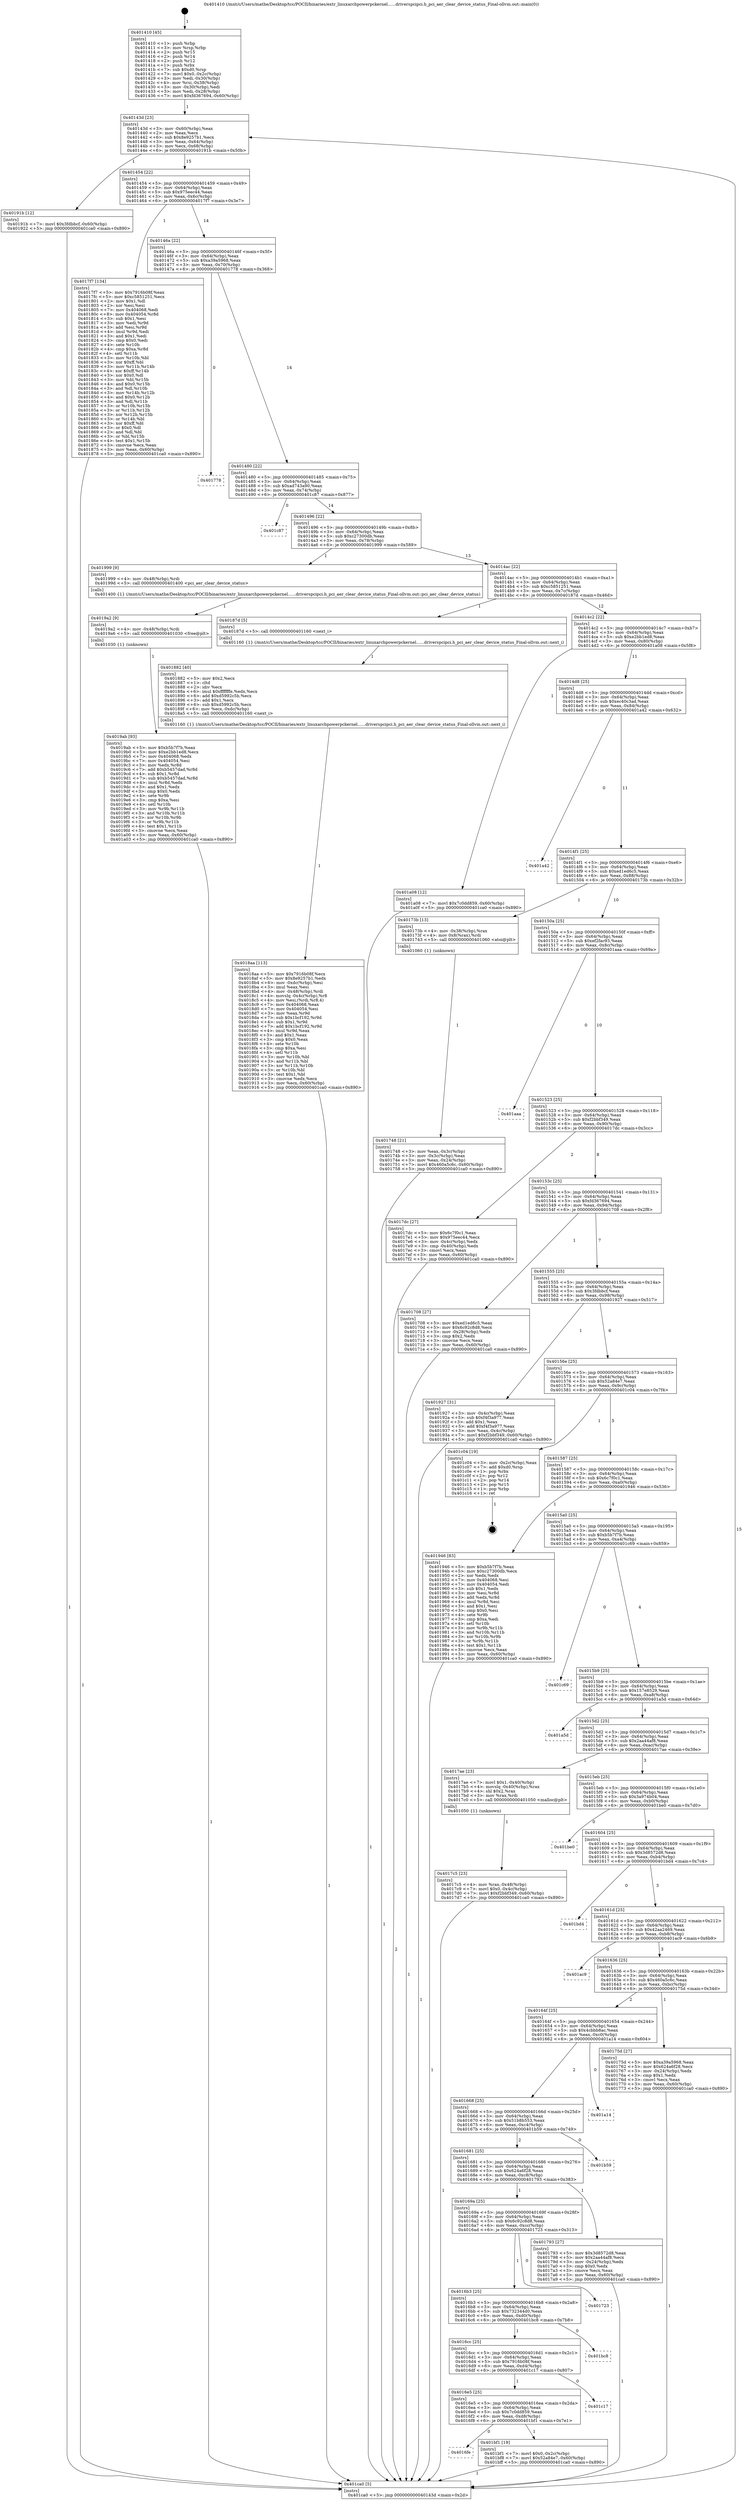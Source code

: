 digraph "0x401410" {
  label = "0x401410 (/mnt/c/Users/mathe/Desktop/tcc/POCII/binaries/extr_linuxarchpowerpckernel......driverspcipci.h_pci_aer_clear_device_status_Final-ollvm.out::main(0))"
  labelloc = "t"
  node[shape=record]

  Entry [label="",width=0.3,height=0.3,shape=circle,fillcolor=black,style=filled]
  "0x40143d" [label="{
     0x40143d [23]\l
     | [instrs]\l
     &nbsp;&nbsp;0x40143d \<+3\>: mov -0x60(%rbp),%eax\l
     &nbsp;&nbsp;0x401440 \<+2\>: mov %eax,%ecx\l
     &nbsp;&nbsp;0x401442 \<+6\>: sub $0x8e9257b1,%ecx\l
     &nbsp;&nbsp;0x401448 \<+3\>: mov %eax,-0x64(%rbp)\l
     &nbsp;&nbsp;0x40144b \<+3\>: mov %ecx,-0x68(%rbp)\l
     &nbsp;&nbsp;0x40144e \<+6\>: je 000000000040191b \<main+0x50b\>\l
  }"]
  "0x40191b" [label="{
     0x40191b [12]\l
     | [instrs]\l
     &nbsp;&nbsp;0x40191b \<+7\>: movl $0x3fdbbcf,-0x60(%rbp)\l
     &nbsp;&nbsp;0x401922 \<+5\>: jmp 0000000000401ca0 \<main+0x890\>\l
  }"]
  "0x401454" [label="{
     0x401454 [22]\l
     | [instrs]\l
     &nbsp;&nbsp;0x401454 \<+5\>: jmp 0000000000401459 \<main+0x49\>\l
     &nbsp;&nbsp;0x401459 \<+3\>: mov -0x64(%rbp),%eax\l
     &nbsp;&nbsp;0x40145c \<+5\>: sub $0x975eec44,%eax\l
     &nbsp;&nbsp;0x401461 \<+3\>: mov %eax,-0x6c(%rbp)\l
     &nbsp;&nbsp;0x401464 \<+6\>: je 00000000004017f7 \<main+0x3e7\>\l
  }"]
  Exit [label="",width=0.3,height=0.3,shape=circle,fillcolor=black,style=filled,peripheries=2]
  "0x4017f7" [label="{
     0x4017f7 [134]\l
     | [instrs]\l
     &nbsp;&nbsp;0x4017f7 \<+5\>: mov $0x7916b08f,%eax\l
     &nbsp;&nbsp;0x4017fc \<+5\>: mov $0xc5851251,%ecx\l
     &nbsp;&nbsp;0x401801 \<+2\>: mov $0x1,%dl\l
     &nbsp;&nbsp;0x401803 \<+2\>: xor %esi,%esi\l
     &nbsp;&nbsp;0x401805 \<+7\>: mov 0x404068,%edi\l
     &nbsp;&nbsp;0x40180c \<+8\>: mov 0x404054,%r8d\l
     &nbsp;&nbsp;0x401814 \<+3\>: sub $0x1,%esi\l
     &nbsp;&nbsp;0x401817 \<+3\>: mov %edi,%r9d\l
     &nbsp;&nbsp;0x40181a \<+3\>: add %esi,%r9d\l
     &nbsp;&nbsp;0x40181d \<+4\>: imul %r9d,%edi\l
     &nbsp;&nbsp;0x401821 \<+3\>: and $0x1,%edi\l
     &nbsp;&nbsp;0x401824 \<+3\>: cmp $0x0,%edi\l
     &nbsp;&nbsp;0x401827 \<+4\>: sete %r10b\l
     &nbsp;&nbsp;0x40182b \<+4\>: cmp $0xa,%r8d\l
     &nbsp;&nbsp;0x40182f \<+4\>: setl %r11b\l
     &nbsp;&nbsp;0x401833 \<+3\>: mov %r10b,%bl\l
     &nbsp;&nbsp;0x401836 \<+3\>: xor $0xff,%bl\l
     &nbsp;&nbsp;0x401839 \<+3\>: mov %r11b,%r14b\l
     &nbsp;&nbsp;0x40183c \<+4\>: xor $0xff,%r14b\l
     &nbsp;&nbsp;0x401840 \<+3\>: xor $0x0,%dl\l
     &nbsp;&nbsp;0x401843 \<+3\>: mov %bl,%r15b\l
     &nbsp;&nbsp;0x401846 \<+4\>: and $0x0,%r15b\l
     &nbsp;&nbsp;0x40184a \<+3\>: and %dl,%r10b\l
     &nbsp;&nbsp;0x40184d \<+3\>: mov %r14b,%r12b\l
     &nbsp;&nbsp;0x401850 \<+4\>: and $0x0,%r12b\l
     &nbsp;&nbsp;0x401854 \<+3\>: and %dl,%r11b\l
     &nbsp;&nbsp;0x401857 \<+3\>: or %r10b,%r15b\l
     &nbsp;&nbsp;0x40185a \<+3\>: or %r11b,%r12b\l
     &nbsp;&nbsp;0x40185d \<+3\>: xor %r12b,%r15b\l
     &nbsp;&nbsp;0x401860 \<+3\>: or %r14b,%bl\l
     &nbsp;&nbsp;0x401863 \<+3\>: xor $0xff,%bl\l
     &nbsp;&nbsp;0x401866 \<+3\>: or $0x0,%dl\l
     &nbsp;&nbsp;0x401869 \<+2\>: and %dl,%bl\l
     &nbsp;&nbsp;0x40186b \<+3\>: or %bl,%r15b\l
     &nbsp;&nbsp;0x40186e \<+4\>: test $0x1,%r15b\l
     &nbsp;&nbsp;0x401872 \<+3\>: cmovne %ecx,%eax\l
     &nbsp;&nbsp;0x401875 \<+3\>: mov %eax,-0x60(%rbp)\l
     &nbsp;&nbsp;0x401878 \<+5\>: jmp 0000000000401ca0 \<main+0x890\>\l
  }"]
  "0x40146a" [label="{
     0x40146a [22]\l
     | [instrs]\l
     &nbsp;&nbsp;0x40146a \<+5\>: jmp 000000000040146f \<main+0x5f\>\l
     &nbsp;&nbsp;0x40146f \<+3\>: mov -0x64(%rbp),%eax\l
     &nbsp;&nbsp;0x401472 \<+5\>: sub $0xa39a5968,%eax\l
     &nbsp;&nbsp;0x401477 \<+3\>: mov %eax,-0x70(%rbp)\l
     &nbsp;&nbsp;0x40147a \<+6\>: je 0000000000401778 \<main+0x368\>\l
  }"]
  "0x4016fe" [label="{
     0x4016fe\l
  }", style=dashed]
  "0x401778" [label="{
     0x401778\l
  }", style=dashed]
  "0x401480" [label="{
     0x401480 [22]\l
     | [instrs]\l
     &nbsp;&nbsp;0x401480 \<+5\>: jmp 0000000000401485 \<main+0x75\>\l
     &nbsp;&nbsp;0x401485 \<+3\>: mov -0x64(%rbp),%eax\l
     &nbsp;&nbsp;0x401488 \<+5\>: sub $0xad743a90,%eax\l
     &nbsp;&nbsp;0x40148d \<+3\>: mov %eax,-0x74(%rbp)\l
     &nbsp;&nbsp;0x401490 \<+6\>: je 0000000000401c87 \<main+0x877\>\l
  }"]
  "0x401bf1" [label="{
     0x401bf1 [19]\l
     | [instrs]\l
     &nbsp;&nbsp;0x401bf1 \<+7\>: movl $0x0,-0x2c(%rbp)\l
     &nbsp;&nbsp;0x401bf8 \<+7\>: movl $0x52a84e7,-0x60(%rbp)\l
     &nbsp;&nbsp;0x401bff \<+5\>: jmp 0000000000401ca0 \<main+0x890\>\l
  }"]
  "0x401c87" [label="{
     0x401c87\l
  }", style=dashed]
  "0x401496" [label="{
     0x401496 [22]\l
     | [instrs]\l
     &nbsp;&nbsp;0x401496 \<+5\>: jmp 000000000040149b \<main+0x8b\>\l
     &nbsp;&nbsp;0x40149b \<+3\>: mov -0x64(%rbp),%eax\l
     &nbsp;&nbsp;0x40149e \<+5\>: sub $0xc27300db,%eax\l
     &nbsp;&nbsp;0x4014a3 \<+3\>: mov %eax,-0x78(%rbp)\l
     &nbsp;&nbsp;0x4014a6 \<+6\>: je 0000000000401999 \<main+0x589\>\l
  }"]
  "0x4016e5" [label="{
     0x4016e5 [25]\l
     | [instrs]\l
     &nbsp;&nbsp;0x4016e5 \<+5\>: jmp 00000000004016ea \<main+0x2da\>\l
     &nbsp;&nbsp;0x4016ea \<+3\>: mov -0x64(%rbp),%eax\l
     &nbsp;&nbsp;0x4016ed \<+5\>: sub $0x7c0dd859,%eax\l
     &nbsp;&nbsp;0x4016f2 \<+6\>: mov %eax,-0xd8(%rbp)\l
     &nbsp;&nbsp;0x4016f8 \<+6\>: je 0000000000401bf1 \<main+0x7e1\>\l
  }"]
  "0x401999" [label="{
     0x401999 [9]\l
     | [instrs]\l
     &nbsp;&nbsp;0x401999 \<+4\>: mov -0x48(%rbp),%rdi\l
     &nbsp;&nbsp;0x40199d \<+5\>: call 0000000000401400 \<pci_aer_clear_device_status\>\l
     | [calls]\l
     &nbsp;&nbsp;0x401400 \{1\} (/mnt/c/Users/mathe/Desktop/tcc/POCII/binaries/extr_linuxarchpowerpckernel......driverspcipci.h_pci_aer_clear_device_status_Final-ollvm.out::pci_aer_clear_device_status)\l
  }"]
  "0x4014ac" [label="{
     0x4014ac [22]\l
     | [instrs]\l
     &nbsp;&nbsp;0x4014ac \<+5\>: jmp 00000000004014b1 \<main+0xa1\>\l
     &nbsp;&nbsp;0x4014b1 \<+3\>: mov -0x64(%rbp),%eax\l
     &nbsp;&nbsp;0x4014b4 \<+5\>: sub $0xc5851251,%eax\l
     &nbsp;&nbsp;0x4014b9 \<+3\>: mov %eax,-0x7c(%rbp)\l
     &nbsp;&nbsp;0x4014bc \<+6\>: je 000000000040187d \<main+0x46d\>\l
  }"]
  "0x401c17" [label="{
     0x401c17\l
  }", style=dashed]
  "0x40187d" [label="{
     0x40187d [5]\l
     | [instrs]\l
     &nbsp;&nbsp;0x40187d \<+5\>: call 0000000000401160 \<next_i\>\l
     | [calls]\l
     &nbsp;&nbsp;0x401160 \{1\} (/mnt/c/Users/mathe/Desktop/tcc/POCII/binaries/extr_linuxarchpowerpckernel......driverspcipci.h_pci_aer_clear_device_status_Final-ollvm.out::next_i)\l
  }"]
  "0x4014c2" [label="{
     0x4014c2 [22]\l
     | [instrs]\l
     &nbsp;&nbsp;0x4014c2 \<+5\>: jmp 00000000004014c7 \<main+0xb7\>\l
     &nbsp;&nbsp;0x4014c7 \<+3\>: mov -0x64(%rbp),%eax\l
     &nbsp;&nbsp;0x4014ca \<+5\>: sub $0xe2bb1ed8,%eax\l
     &nbsp;&nbsp;0x4014cf \<+3\>: mov %eax,-0x80(%rbp)\l
     &nbsp;&nbsp;0x4014d2 \<+6\>: je 0000000000401a08 \<main+0x5f8\>\l
  }"]
  "0x4016cc" [label="{
     0x4016cc [25]\l
     | [instrs]\l
     &nbsp;&nbsp;0x4016cc \<+5\>: jmp 00000000004016d1 \<main+0x2c1\>\l
     &nbsp;&nbsp;0x4016d1 \<+3\>: mov -0x64(%rbp),%eax\l
     &nbsp;&nbsp;0x4016d4 \<+5\>: sub $0x7916b08f,%eax\l
     &nbsp;&nbsp;0x4016d9 \<+6\>: mov %eax,-0xd4(%rbp)\l
     &nbsp;&nbsp;0x4016df \<+6\>: je 0000000000401c17 \<main+0x807\>\l
  }"]
  "0x401a08" [label="{
     0x401a08 [12]\l
     | [instrs]\l
     &nbsp;&nbsp;0x401a08 \<+7\>: movl $0x7c0dd859,-0x60(%rbp)\l
     &nbsp;&nbsp;0x401a0f \<+5\>: jmp 0000000000401ca0 \<main+0x890\>\l
  }"]
  "0x4014d8" [label="{
     0x4014d8 [25]\l
     | [instrs]\l
     &nbsp;&nbsp;0x4014d8 \<+5\>: jmp 00000000004014dd \<main+0xcd\>\l
     &nbsp;&nbsp;0x4014dd \<+3\>: mov -0x64(%rbp),%eax\l
     &nbsp;&nbsp;0x4014e0 \<+5\>: sub $0xec40c3ad,%eax\l
     &nbsp;&nbsp;0x4014e5 \<+6\>: mov %eax,-0x84(%rbp)\l
     &nbsp;&nbsp;0x4014eb \<+6\>: je 0000000000401a42 \<main+0x632\>\l
  }"]
  "0x401bc8" [label="{
     0x401bc8\l
  }", style=dashed]
  "0x401a42" [label="{
     0x401a42\l
  }", style=dashed]
  "0x4014f1" [label="{
     0x4014f1 [25]\l
     | [instrs]\l
     &nbsp;&nbsp;0x4014f1 \<+5\>: jmp 00000000004014f6 \<main+0xe6\>\l
     &nbsp;&nbsp;0x4014f6 \<+3\>: mov -0x64(%rbp),%eax\l
     &nbsp;&nbsp;0x4014f9 \<+5\>: sub $0xed1ed6c5,%eax\l
     &nbsp;&nbsp;0x4014fe \<+6\>: mov %eax,-0x88(%rbp)\l
     &nbsp;&nbsp;0x401504 \<+6\>: je 000000000040173b \<main+0x32b\>\l
  }"]
  "0x4016b3" [label="{
     0x4016b3 [25]\l
     | [instrs]\l
     &nbsp;&nbsp;0x4016b3 \<+5\>: jmp 00000000004016b8 \<main+0x2a8\>\l
     &nbsp;&nbsp;0x4016b8 \<+3\>: mov -0x64(%rbp),%eax\l
     &nbsp;&nbsp;0x4016bb \<+5\>: sub $0x732344d0,%eax\l
     &nbsp;&nbsp;0x4016c0 \<+6\>: mov %eax,-0xd0(%rbp)\l
     &nbsp;&nbsp;0x4016c6 \<+6\>: je 0000000000401bc8 \<main+0x7b8\>\l
  }"]
  "0x40173b" [label="{
     0x40173b [13]\l
     | [instrs]\l
     &nbsp;&nbsp;0x40173b \<+4\>: mov -0x38(%rbp),%rax\l
     &nbsp;&nbsp;0x40173f \<+4\>: mov 0x8(%rax),%rdi\l
     &nbsp;&nbsp;0x401743 \<+5\>: call 0000000000401060 \<atoi@plt\>\l
     | [calls]\l
     &nbsp;&nbsp;0x401060 \{1\} (unknown)\l
  }"]
  "0x40150a" [label="{
     0x40150a [25]\l
     | [instrs]\l
     &nbsp;&nbsp;0x40150a \<+5\>: jmp 000000000040150f \<main+0xff\>\l
     &nbsp;&nbsp;0x40150f \<+3\>: mov -0x64(%rbp),%eax\l
     &nbsp;&nbsp;0x401512 \<+5\>: sub $0xef2fac93,%eax\l
     &nbsp;&nbsp;0x401517 \<+6\>: mov %eax,-0x8c(%rbp)\l
     &nbsp;&nbsp;0x40151d \<+6\>: je 0000000000401aaa \<main+0x69a\>\l
  }"]
  "0x401723" [label="{
     0x401723\l
  }", style=dashed]
  "0x401aaa" [label="{
     0x401aaa\l
  }", style=dashed]
  "0x401523" [label="{
     0x401523 [25]\l
     | [instrs]\l
     &nbsp;&nbsp;0x401523 \<+5\>: jmp 0000000000401528 \<main+0x118\>\l
     &nbsp;&nbsp;0x401528 \<+3\>: mov -0x64(%rbp),%eax\l
     &nbsp;&nbsp;0x40152b \<+5\>: sub $0xf2bbf349,%eax\l
     &nbsp;&nbsp;0x401530 \<+6\>: mov %eax,-0x90(%rbp)\l
     &nbsp;&nbsp;0x401536 \<+6\>: je 00000000004017dc \<main+0x3cc\>\l
  }"]
  "0x4019ab" [label="{
     0x4019ab [93]\l
     | [instrs]\l
     &nbsp;&nbsp;0x4019ab \<+5\>: mov $0xb5b7f7b,%eax\l
     &nbsp;&nbsp;0x4019b0 \<+5\>: mov $0xe2bb1ed8,%ecx\l
     &nbsp;&nbsp;0x4019b5 \<+7\>: mov 0x404068,%edx\l
     &nbsp;&nbsp;0x4019bc \<+7\>: mov 0x404054,%esi\l
     &nbsp;&nbsp;0x4019c3 \<+3\>: mov %edx,%r8d\l
     &nbsp;&nbsp;0x4019c6 \<+7\>: add $0xb5457dad,%r8d\l
     &nbsp;&nbsp;0x4019cd \<+4\>: sub $0x1,%r8d\l
     &nbsp;&nbsp;0x4019d1 \<+7\>: sub $0xb5457dad,%r8d\l
     &nbsp;&nbsp;0x4019d8 \<+4\>: imul %r8d,%edx\l
     &nbsp;&nbsp;0x4019dc \<+3\>: and $0x1,%edx\l
     &nbsp;&nbsp;0x4019df \<+3\>: cmp $0x0,%edx\l
     &nbsp;&nbsp;0x4019e2 \<+4\>: sete %r9b\l
     &nbsp;&nbsp;0x4019e6 \<+3\>: cmp $0xa,%esi\l
     &nbsp;&nbsp;0x4019e9 \<+4\>: setl %r10b\l
     &nbsp;&nbsp;0x4019ed \<+3\>: mov %r9b,%r11b\l
     &nbsp;&nbsp;0x4019f0 \<+3\>: and %r10b,%r11b\l
     &nbsp;&nbsp;0x4019f3 \<+3\>: xor %r10b,%r9b\l
     &nbsp;&nbsp;0x4019f6 \<+3\>: or %r9b,%r11b\l
     &nbsp;&nbsp;0x4019f9 \<+4\>: test $0x1,%r11b\l
     &nbsp;&nbsp;0x4019fd \<+3\>: cmovne %ecx,%eax\l
     &nbsp;&nbsp;0x401a00 \<+3\>: mov %eax,-0x60(%rbp)\l
     &nbsp;&nbsp;0x401a03 \<+5\>: jmp 0000000000401ca0 \<main+0x890\>\l
  }"]
  "0x4017dc" [label="{
     0x4017dc [27]\l
     | [instrs]\l
     &nbsp;&nbsp;0x4017dc \<+5\>: mov $0x6c7f0c1,%eax\l
     &nbsp;&nbsp;0x4017e1 \<+5\>: mov $0x975eec44,%ecx\l
     &nbsp;&nbsp;0x4017e6 \<+3\>: mov -0x4c(%rbp),%edx\l
     &nbsp;&nbsp;0x4017e9 \<+3\>: cmp -0x40(%rbp),%edx\l
     &nbsp;&nbsp;0x4017ec \<+3\>: cmovl %ecx,%eax\l
     &nbsp;&nbsp;0x4017ef \<+3\>: mov %eax,-0x60(%rbp)\l
     &nbsp;&nbsp;0x4017f2 \<+5\>: jmp 0000000000401ca0 \<main+0x890\>\l
  }"]
  "0x40153c" [label="{
     0x40153c [25]\l
     | [instrs]\l
     &nbsp;&nbsp;0x40153c \<+5\>: jmp 0000000000401541 \<main+0x131\>\l
     &nbsp;&nbsp;0x401541 \<+3\>: mov -0x64(%rbp),%eax\l
     &nbsp;&nbsp;0x401544 \<+5\>: sub $0xfd367694,%eax\l
     &nbsp;&nbsp;0x401549 \<+6\>: mov %eax,-0x94(%rbp)\l
     &nbsp;&nbsp;0x40154f \<+6\>: je 0000000000401708 \<main+0x2f8\>\l
  }"]
  "0x4019a2" [label="{
     0x4019a2 [9]\l
     | [instrs]\l
     &nbsp;&nbsp;0x4019a2 \<+4\>: mov -0x48(%rbp),%rdi\l
     &nbsp;&nbsp;0x4019a6 \<+5\>: call 0000000000401030 \<free@plt\>\l
     | [calls]\l
     &nbsp;&nbsp;0x401030 \{1\} (unknown)\l
  }"]
  "0x401708" [label="{
     0x401708 [27]\l
     | [instrs]\l
     &nbsp;&nbsp;0x401708 \<+5\>: mov $0xed1ed6c5,%eax\l
     &nbsp;&nbsp;0x40170d \<+5\>: mov $0x6c92c8d8,%ecx\l
     &nbsp;&nbsp;0x401712 \<+3\>: mov -0x28(%rbp),%edx\l
     &nbsp;&nbsp;0x401715 \<+3\>: cmp $0x2,%edx\l
     &nbsp;&nbsp;0x401718 \<+3\>: cmovne %ecx,%eax\l
     &nbsp;&nbsp;0x40171b \<+3\>: mov %eax,-0x60(%rbp)\l
     &nbsp;&nbsp;0x40171e \<+5\>: jmp 0000000000401ca0 \<main+0x890\>\l
  }"]
  "0x401555" [label="{
     0x401555 [25]\l
     | [instrs]\l
     &nbsp;&nbsp;0x401555 \<+5\>: jmp 000000000040155a \<main+0x14a\>\l
     &nbsp;&nbsp;0x40155a \<+3\>: mov -0x64(%rbp),%eax\l
     &nbsp;&nbsp;0x40155d \<+5\>: sub $0x3fdbbcf,%eax\l
     &nbsp;&nbsp;0x401562 \<+6\>: mov %eax,-0x98(%rbp)\l
     &nbsp;&nbsp;0x401568 \<+6\>: je 0000000000401927 \<main+0x517\>\l
  }"]
  "0x401ca0" [label="{
     0x401ca0 [5]\l
     | [instrs]\l
     &nbsp;&nbsp;0x401ca0 \<+5\>: jmp 000000000040143d \<main+0x2d\>\l
  }"]
  "0x401410" [label="{
     0x401410 [45]\l
     | [instrs]\l
     &nbsp;&nbsp;0x401410 \<+1\>: push %rbp\l
     &nbsp;&nbsp;0x401411 \<+3\>: mov %rsp,%rbp\l
     &nbsp;&nbsp;0x401414 \<+2\>: push %r15\l
     &nbsp;&nbsp;0x401416 \<+2\>: push %r14\l
     &nbsp;&nbsp;0x401418 \<+2\>: push %r12\l
     &nbsp;&nbsp;0x40141a \<+1\>: push %rbx\l
     &nbsp;&nbsp;0x40141b \<+7\>: sub $0xd0,%rsp\l
     &nbsp;&nbsp;0x401422 \<+7\>: movl $0x0,-0x2c(%rbp)\l
     &nbsp;&nbsp;0x401429 \<+3\>: mov %edi,-0x30(%rbp)\l
     &nbsp;&nbsp;0x40142c \<+4\>: mov %rsi,-0x38(%rbp)\l
     &nbsp;&nbsp;0x401430 \<+3\>: mov -0x30(%rbp),%edi\l
     &nbsp;&nbsp;0x401433 \<+3\>: mov %edi,-0x28(%rbp)\l
     &nbsp;&nbsp;0x401436 \<+7\>: movl $0xfd367694,-0x60(%rbp)\l
  }"]
  "0x401748" [label="{
     0x401748 [21]\l
     | [instrs]\l
     &nbsp;&nbsp;0x401748 \<+3\>: mov %eax,-0x3c(%rbp)\l
     &nbsp;&nbsp;0x40174b \<+3\>: mov -0x3c(%rbp),%eax\l
     &nbsp;&nbsp;0x40174e \<+3\>: mov %eax,-0x24(%rbp)\l
     &nbsp;&nbsp;0x401751 \<+7\>: movl $0x460a5c6c,-0x60(%rbp)\l
     &nbsp;&nbsp;0x401758 \<+5\>: jmp 0000000000401ca0 \<main+0x890\>\l
  }"]
  "0x4018aa" [label="{
     0x4018aa [113]\l
     | [instrs]\l
     &nbsp;&nbsp;0x4018aa \<+5\>: mov $0x7916b08f,%ecx\l
     &nbsp;&nbsp;0x4018af \<+5\>: mov $0x8e9257b1,%edx\l
     &nbsp;&nbsp;0x4018b4 \<+6\>: mov -0xdc(%rbp),%esi\l
     &nbsp;&nbsp;0x4018ba \<+3\>: imul %eax,%esi\l
     &nbsp;&nbsp;0x4018bd \<+4\>: mov -0x48(%rbp),%rdi\l
     &nbsp;&nbsp;0x4018c1 \<+4\>: movslq -0x4c(%rbp),%r8\l
     &nbsp;&nbsp;0x4018c5 \<+4\>: mov %esi,(%rdi,%r8,4)\l
     &nbsp;&nbsp;0x4018c9 \<+7\>: mov 0x404068,%eax\l
     &nbsp;&nbsp;0x4018d0 \<+7\>: mov 0x404054,%esi\l
     &nbsp;&nbsp;0x4018d7 \<+3\>: mov %eax,%r9d\l
     &nbsp;&nbsp;0x4018da \<+7\>: sub $0x1bcf192,%r9d\l
     &nbsp;&nbsp;0x4018e1 \<+4\>: sub $0x1,%r9d\l
     &nbsp;&nbsp;0x4018e5 \<+7\>: add $0x1bcf192,%r9d\l
     &nbsp;&nbsp;0x4018ec \<+4\>: imul %r9d,%eax\l
     &nbsp;&nbsp;0x4018f0 \<+3\>: and $0x1,%eax\l
     &nbsp;&nbsp;0x4018f3 \<+3\>: cmp $0x0,%eax\l
     &nbsp;&nbsp;0x4018f6 \<+4\>: sete %r10b\l
     &nbsp;&nbsp;0x4018fa \<+3\>: cmp $0xa,%esi\l
     &nbsp;&nbsp;0x4018fd \<+4\>: setl %r11b\l
     &nbsp;&nbsp;0x401901 \<+3\>: mov %r10b,%bl\l
     &nbsp;&nbsp;0x401904 \<+3\>: and %r11b,%bl\l
     &nbsp;&nbsp;0x401907 \<+3\>: xor %r11b,%r10b\l
     &nbsp;&nbsp;0x40190a \<+3\>: or %r10b,%bl\l
     &nbsp;&nbsp;0x40190d \<+3\>: test $0x1,%bl\l
     &nbsp;&nbsp;0x401910 \<+3\>: cmovne %edx,%ecx\l
     &nbsp;&nbsp;0x401913 \<+3\>: mov %ecx,-0x60(%rbp)\l
     &nbsp;&nbsp;0x401916 \<+5\>: jmp 0000000000401ca0 \<main+0x890\>\l
  }"]
  "0x401927" [label="{
     0x401927 [31]\l
     | [instrs]\l
     &nbsp;&nbsp;0x401927 \<+3\>: mov -0x4c(%rbp),%eax\l
     &nbsp;&nbsp;0x40192a \<+5\>: sub $0xf4f3a977,%eax\l
     &nbsp;&nbsp;0x40192f \<+3\>: add $0x1,%eax\l
     &nbsp;&nbsp;0x401932 \<+5\>: add $0xf4f3a977,%eax\l
     &nbsp;&nbsp;0x401937 \<+3\>: mov %eax,-0x4c(%rbp)\l
     &nbsp;&nbsp;0x40193a \<+7\>: movl $0xf2bbf349,-0x60(%rbp)\l
     &nbsp;&nbsp;0x401941 \<+5\>: jmp 0000000000401ca0 \<main+0x890\>\l
  }"]
  "0x40156e" [label="{
     0x40156e [25]\l
     | [instrs]\l
     &nbsp;&nbsp;0x40156e \<+5\>: jmp 0000000000401573 \<main+0x163\>\l
     &nbsp;&nbsp;0x401573 \<+3\>: mov -0x64(%rbp),%eax\l
     &nbsp;&nbsp;0x401576 \<+5\>: sub $0x52a84e7,%eax\l
     &nbsp;&nbsp;0x40157b \<+6\>: mov %eax,-0x9c(%rbp)\l
     &nbsp;&nbsp;0x401581 \<+6\>: je 0000000000401c04 \<main+0x7f4\>\l
  }"]
  "0x401882" [label="{
     0x401882 [40]\l
     | [instrs]\l
     &nbsp;&nbsp;0x401882 \<+5\>: mov $0x2,%ecx\l
     &nbsp;&nbsp;0x401887 \<+1\>: cltd\l
     &nbsp;&nbsp;0x401888 \<+2\>: idiv %ecx\l
     &nbsp;&nbsp;0x40188a \<+6\>: imul $0xfffffffe,%edx,%ecx\l
     &nbsp;&nbsp;0x401890 \<+6\>: add $0xd5992c5b,%ecx\l
     &nbsp;&nbsp;0x401896 \<+3\>: add $0x1,%ecx\l
     &nbsp;&nbsp;0x401899 \<+6\>: sub $0xd5992c5b,%ecx\l
     &nbsp;&nbsp;0x40189f \<+6\>: mov %ecx,-0xdc(%rbp)\l
     &nbsp;&nbsp;0x4018a5 \<+5\>: call 0000000000401160 \<next_i\>\l
     | [calls]\l
     &nbsp;&nbsp;0x401160 \{1\} (/mnt/c/Users/mathe/Desktop/tcc/POCII/binaries/extr_linuxarchpowerpckernel......driverspcipci.h_pci_aer_clear_device_status_Final-ollvm.out::next_i)\l
  }"]
  "0x401c04" [label="{
     0x401c04 [19]\l
     | [instrs]\l
     &nbsp;&nbsp;0x401c04 \<+3\>: mov -0x2c(%rbp),%eax\l
     &nbsp;&nbsp;0x401c07 \<+7\>: add $0xd0,%rsp\l
     &nbsp;&nbsp;0x401c0e \<+1\>: pop %rbx\l
     &nbsp;&nbsp;0x401c0f \<+2\>: pop %r12\l
     &nbsp;&nbsp;0x401c11 \<+2\>: pop %r14\l
     &nbsp;&nbsp;0x401c13 \<+2\>: pop %r15\l
     &nbsp;&nbsp;0x401c15 \<+1\>: pop %rbp\l
     &nbsp;&nbsp;0x401c16 \<+1\>: ret\l
  }"]
  "0x401587" [label="{
     0x401587 [25]\l
     | [instrs]\l
     &nbsp;&nbsp;0x401587 \<+5\>: jmp 000000000040158c \<main+0x17c\>\l
     &nbsp;&nbsp;0x40158c \<+3\>: mov -0x64(%rbp),%eax\l
     &nbsp;&nbsp;0x40158f \<+5\>: sub $0x6c7f0c1,%eax\l
     &nbsp;&nbsp;0x401594 \<+6\>: mov %eax,-0xa0(%rbp)\l
     &nbsp;&nbsp;0x40159a \<+6\>: je 0000000000401946 \<main+0x536\>\l
  }"]
  "0x4017c5" [label="{
     0x4017c5 [23]\l
     | [instrs]\l
     &nbsp;&nbsp;0x4017c5 \<+4\>: mov %rax,-0x48(%rbp)\l
     &nbsp;&nbsp;0x4017c9 \<+7\>: movl $0x0,-0x4c(%rbp)\l
     &nbsp;&nbsp;0x4017d0 \<+7\>: movl $0xf2bbf349,-0x60(%rbp)\l
     &nbsp;&nbsp;0x4017d7 \<+5\>: jmp 0000000000401ca0 \<main+0x890\>\l
  }"]
  "0x401946" [label="{
     0x401946 [83]\l
     | [instrs]\l
     &nbsp;&nbsp;0x401946 \<+5\>: mov $0xb5b7f7b,%eax\l
     &nbsp;&nbsp;0x40194b \<+5\>: mov $0xc27300db,%ecx\l
     &nbsp;&nbsp;0x401950 \<+2\>: xor %edx,%edx\l
     &nbsp;&nbsp;0x401952 \<+7\>: mov 0x404068,%esi\l
     &nbsp;&nbsp;0x401959 \<+7\>: mov 0x404054,%edi\l
     &nbsp;&nbsp;0x401960 \<+3\>: sub $0x1,%edx\l
     &nbsp;&nbsp;0x401963 \<+3\>: mov %esi,%r8d\l
     &nbsp;&nbsp;0x401966 \<+3\>: add %edx,%r8d\l
     &nbsp;&nbsp;0x401969 \<+4\>: imul %r8d,%esi\l
     &nbsp;&nbsp;0x40196d \<+3\>: and $0x1,%esi\l
     &nbsp;&nbsp;0x401970 \<+3\>: cmp $0x0,%esi\l
     &nbsp;&nbsp;0x401973 \<+4\>: sete %r9b\l
     &nbsp;&nbsp;0x401977 \<+3\>: cmp $0xa,%edi\l
     &nbsp;&nbsp;0x40197a \<+4\>: setl %r10b\l
     &nbsp;&nbsp;0x40197e \<+3\>: mov %r9b,%r11b\l
     &nbsp;&nbsp;0x401981 \<+3\>: and %r10b,%r11b\l
     &nbsp;&nbsp;0x401984 \<+3\>: xor %r10b,%r9b\l
     &nbsp;&nbsp;0x401987 \<+3\>: or %r9b,%r11b\l
     &nbsp;&nbsp;0x40198a \<+4\>: test $0x1,%r11b\l
     &nbsp;&nbsp;0x40198e \<+3\>: cmovne %ecx,%eax\l
     &nbsp;&nbsp;0x401991 \<+3\>: mov %eax,-0x60(%rbp)\l
     &nbsp;&nbsp;0x401994 \<+5\>: jmp 0000000000401ca0 \<main+0x890\>\l
  }"]
  "0x4015a0" [label="{
     0x4015a0 [25]\l
     | [instrs]\l
     &nbsp;&nbsp;0x4015a0 \<+5\>: jmp 00000000004015a5 \<main+0x195\>\l
     &nbsp;&nbsp;0x4015a5 \<+3\>: mov -0x64(%rbp),%eax\l
     &nbsp;&nbsp;0x4015a8 \<+5\>: sub $0xb5b7f7b,%eax\l
     &nbsp;&nbsp;0x4015ad \<+6\>: mov %eax,-0xa4(%rbp)\l
     &nbsp;&nbsp;0x4015b3 \<+6\>: je 0000000000401c69 \<main+0x859\>\l
  }"]
  "0x40169a" [label="{
     0x40169a [25]\l
     | [instrs]\l
     &nbsp;&nbsp;0x40169a \<+5\>: jmp 000000000040169f \<main+0x28f\>\l
     &nbsp;&nbsp;0x40169f \<+3\>: mov -0x64(%rbp),%eax\l
     &nbsp;&nbsp;0x4016a2 \<+5\>: sub $0x6c92c8d8,%eax\l
     &nbsp;&nbsp;0x4016a7 \<+6\>: mov %eax,-0xcc(%rbp)\l
     &nbsp;&nbsp;0x4016ad \<+6\>: je 0000000000401723 \<main+0x313\>\l
  }"]
  "0x401c69" [label="{
     0x401c69\l
  }", style=dashed]
  "0x4015b9" [label="{
     0x4015b9 [25]\l
     | [instrs]\l
     &nbsp;&nbsp;0x4015b9 \<+5\>: jmp 00000000004015be \<main+0x1ae\>\l
     &nbsp;&nbsp;0x4015be \<+3\>: mov -0x64(%rbp),%eax\l
     &nbsp;&nbsp;0x4015c1 \<+5\>: sub $0x157e8529,%eax\l
     &nbsp;&nbsp;0x4015c6 \<+6\>: mov %eax,-0xa8(%rbp)\l
     &nbsp;&nbsp;0x4015cc \<+6\>: je 0000000000401a5d \<main+0x64d\>\l
  }"]
  "0x401793" [label="{
     0x401793 [27]\l
     | [instrs]\l
     &nbsp;&nbsp;0x401793 \<+5\>: mov $0x3d8572d8,%eax\l
     &nbsp;&nbsp;0x401798 \<+5\>: mov $0x2aa44af8,%ecx\l
     &nbsp;&nbsp;0x40179d \<+3\>: mov -0x24(%rbp),%edx\l
     &nbsp;&nbsp;0x4017a0 \<+3\>: cmp $0x0,%edx\l
     &nbsp;&nbsp;0x4017a3 \<+3\>: cmove %ecx,%eax\l
     &nbsp;&nbsp;0x4017a6 \<+3\>: mov %eax,-0x60(%rbp)\l
     &nbsp;&nbsp;0x4017a9 \<+5\>: jmp 0000000000401ca0 \<main+0x890\>\l
  }"]
  "0x401a5d" [label="{
     0x401a5d\l
  }", style=dashed]
  "0x4015d2" [label="{
     0x4015d2 [25]\l
     | [instrs]\l
     &nbsp;&nbsp;0x4015d2 \<+5\>: jmp 00000000004015d7 \<main+0x1c7\>\l
     &nbsp;&nbsp;0x4015d7 \<+3\>: mov -0x64(%rbp),%eax\l
     &nbsp;&nbsp;0x4015da \<+5\>: sub $0x2aa44af8,%eax\l
     &nbsp;&nbsp;0x4015df \<+6\>: mov %eax,-0xac(%rbp)\l
     &nbsp;&nbsp;0x4015e5 \<+6\>: je 00000000004017ae \<main+0x39e\>\l
  }"]
  "0x401681" [label="{
     0x401681 [25]\l
     | [instrs]\l
     &nbsp;&nbsp;0x401681 \<+5\>: jmp 0000000000401686 \<main+0x276\>\l
     &nbsp;&nbsp;0x401686 \<+3\>: mov -0x64(%rbp),%eax\l
     &nbsp;&nbsp;0x401689 \<+5\>: sub $0x624a6f28,%eax\l
     &nbsp;&nbsp;0x40168e \<+6\>: mov %eax,-0xc8(%rbp)\l
     &nbsp;&nbsp;0x401694 \<+6\>: je 0000000000401793 \<main+0x383\>\l
  }"]
  "0x4017ae" [label="{
     0x4017ae [23]\l
     | [instrs]\l
     &nbsp;&nbsp;0x4017ae \<+7\>: movl $0x1,-0x40(%rbp)\l
     &nbsp;&nbsp;0x4017b5 \<+4\>: movslq -0x40(%rbp),%rax\l
     &nbsp;&nbsp;0x4017b9 \<+4\>: shl $0x2,%rax\l
     &nbsp;&nbsp;0x4017bd \<+3\>: mov %rax,%rdi\l
     &nbsp;&nbsp;0x4017c0 \<+5\>: call 0000000000401050 \<malloc@plt\>\l
     | [calls]\l
     &nbsp;&nbsp;0x401050 \{1\} (unknown)\l
  }"]
  "0x4015eb" [label="{
     0x4015eb [25]\l
     | [instrs]\l
     &nbsp;&nbsp;0x4015eb \<+5\>: jmp 00000000004015f0 \<main+0x1e0\>\l
     &nbsp;&nbsp;0x4015f0 \<+3\>: mov -0x64(%rbp),%eax\l
     &nbsp;&nbsp;0x4015f3 \<+5\>: sub $0x3a974b04,%eax\l
     &nbsp;&nbsp;0x4015f8 \<+6\>: mov %eax,-0xb0(%rbp)\l
     &nbsp;&nbsp;0x4015fe \<+6\>: je 0000000000401be0 \<main+0x7d0\>\l
  }"]
  "0x401b59" [label="{
     0x401b59\l
  }", style=dashed]
  "0x401be0" [label="{
     0x401be0\l
  }", style=dashed]
  "0x401604" [label="{
     0x401604 [25]\l
     | [instrs]\l
     &nbsp;&nbsp;0x401604 \<+5\>: jmp 0000000000401609 \<main+0x1f9\>\l
     &nbsp;&nbsp;0x401609 \<+3\>: mov -0x64(%rbp),%eax\l
     &nbsp;&nbsp;0x40160c \<+5\>: sub $0x3d8572d8,%eax\l
     &nbsp;&nbsp;0x401611 \<+6\>: mov %eax,-0xb4(%rbp)\l
     &nbsp;&nbsp;0x401617 \<+6\>: je 0000000000401bd4 \<main+0x7c4\>\l
  }"]
  "0x401668" [label="{
     0x401668 [25]\l
     | [instrs]\l
     &nbsp;&nbsp;0x401668 \<+5\>: jmp 000000000040166d \<main+0x25d\>\l
     &nbsp;&nbsp;0x40166d \<+3\>: mov -0x64(%rbp),%eax\l
     &nbsp;&nbsp;0x401670 \<+5\>: sub $0x51b8b553,%eax\l
     &nbsp;&nbsp;0x401675 \<+6\>: mov %eax,-0xc4(%rbp)\l
     &nbsp;&nbsp;0x40167b \<+6\>: je 0000000000401b59 \<main+0x749\>\l
  }"]
  "0x401bd4" [label="{
     0x401bd4\l
  }", style=dashed]
  "0x40161d" [label="{
     0x40161d [25]\l
     | [instrs]\l
     &nbsp;&nbsp;0x40161d \<+5\>: jmp 0000000000401622 \<main+0x212\>\l
     &nbsp;&nbsp;0x401622 \<+3\>: mov -0x64(%rbp),%eax\l
     &nbsp;&nbsp;0x401625 \<+5\>: sub $0x42aa2469,%eax\l
     &nbsp;&nbsp;0x40162a \<+6\>: mov %eax,-0xb8(%rbp)\l
     &nbsp;&nbsp;0x401630 \<+6\>: je 0000000000401ac9 \<main+0x6b9\>\l
  }"]
  "0x401a14" [label="{
     0x401a14\l
  }", style=dashed]
  "0x401ac9" [label="{
     0x401ac9\l
  }", style=dashed]
  "0x401636" [label="{
     0x401636 [25]\l
     | [instrs]\l
     &nbsp;&nbsp;0x401636 \<+5\>: jmp 000000000040163b \<main+0x22b\>\l
     &nbsp;&nbsp;0x40163b \<+3\>: mov -0x64(%rbp),%eax\l
     &nbsp;&nbsp;0x40163e \<+5\>: sub $0x460a5c6c,%eax\l
     &nbsp;&nbsp;0x401643 \<+6\>: mov %eax,-0xbc(%rbp)\l
     &nbsp;&nbsp;0x401649 \<+6\>: je 000000000040175d \<main+0x34d\>\l
  }"]
  "0x40164f" [label="{
     0x40164f [25]\l
     | [instrs]\l
     &nbsp;&nbsp;0x40164f \<+5\>: jmp 0000000000401654 \<main+0x244\>\l
     &nbsp;&nbsp;0x401654 \<+3\>: mov -0x64(%rbp),%eax\l
     &nbsp;&nbsp;0x401657 \<+5\>: sub $0x4cbbb8ac,%eax\l
     &nbsp;&nbsp;0x40165c \<+6\>: mov %eax,-0xc0(%rbp)\l
     &nbsp;&nbsp;0x401662 \<+6\>: je 0000000000401a14 \<main+0x604\>\l
  }"]
  "0x40175d" [label="{
     0x40175d [27]\l
     | [instrs]\l
     &nbsp;&nbsp;0x40175d \<+5\>: mov $0xa39a5968,%eax\l
     &nbsp;&nbsp;0x401762 \<+5\>: mov $0x624a6f28,%ecx\l
     &nbsp;&nbsp;0x401767 \<+3\>: mov -0x24(%rbp),%edx\l
     &nbsp;&nbsp;0x40176a \<+3\>: cmp $0x1,%edx\l
     &nbsp;&nbsp;0x40176d \<+3\>: cmovl %ecx,%eax\l
     &nbsp;&nbsp;0x401770 \<+3\>: mov %eax,-0x60(%rbp)\l
     &nbsp;&nbsp;0x401773 \<+5\>: jmp 0000000000401ca0 \<main+0x890\>\l
  }"]
  Entry -> "0x401410" [label=" 1"]
  "0x40143d" -> "0x40191b" [label=" 1"]
  "0x40143d" -> "0x401454" [label=" 15"]
  "0x401c04" -> Exit [label=" 1"]
  "0x401454" -> "0x4017f7" [label=" 1"]
  "0x401454" -> "0x40146a" [label=" 14"]
  "0x401bf1" -> "0x401ca0" [label=" 1"]
  "0x40146a" -> "0x401778" [label=" 0"]
  "0x40146a" -> "0x401480" [label=" 14"]
  "0x4016e5" -> "0x4016fe" [label=" 0"]
  "0x401480" -> "0x401c87" [label=" 0"]
  "0x401480" -> "0x401496" [label=" 14"]
  "0x4016e5" -> "0x401bf1" [label=" 1"]
  "0x401496" -> "0x401999" [label=" 1"]
  "0x401496" -> "0x4014ac" [label=" 13"]
  "0x4016cc" -> "0x4016e5" [label=" 1"]
  "0x4014ac" -> "0x40187d" [label=" 1"]
  "0x4014ac" -> "0x4014c2" [label=" 12"]
  "0x4016cc" -> "0x401c17" [label=" 0"]
  "0x4014c2" -> "0x401a08" [label=" 1"]
  "0x4014c2" -> "0x4014d8" [label=" 11"]
  "0x4016b3" -> "0x4016cc" [label=" 1"]
  "0x4014d8" -> "0x401a42" [label=" 0"]
  "0x4014d8" -> "0x4014f1" [label=" 11"]
  "0x4016b3" -> "0x401bc8" [label=" 0"]
  "0x4014f1" -> "0x40173b" [label=" 1"]
  "0x4014f1" -> "0x40150a" [label=" 10"]
  "0x40169a" -> "0x4016b3" [label=" 1"]
  "0x40150a" -> "0x401aaa" [label=" 0"]
  "0x40150a" -> "0x401523" [label=" 10"]
  "0x40169a" -> "0x401723" [label=" 0"]
  "0x401523" -> "0x4017dc" [label=" 2"]
  "0x401523" -> "0x40153c" [label=" 8"]
  "0x401a08" -> "0x401ca0" [label=" 1"]
  "0x40153c" -> "0x401708" [label=" 1"]
  "0x40153c" -> "0x401555" [label=" 7"]
  "0x401708" -> "0x401ca0" [label=" 1"]
  "0x401410" -> "0x40143d" [label=" 1"]
  "0x401ca0" -> "0x40143d" [label=" 15"]
  "0x40173b" -> "0x401748" [label=" 1"]
  "0x401748" -> "0x401ca0" [label=" 1"]
  "0x4019ab" -> "0x401ca0" [label=" 1"]
  "0x401555" -> "0x401927" [label=" 1"]
  "0x401555" -> "0x40156e" [label=" 6"]
  "0x4019a2" -> "0x4019ab" [label=" 1"]
  "0x40156e" -> "0x401c04" [label=" 1"]
  "0x40156e" -> "0x401587" [label=" 5"]
  "0x401999" -> "0x4019a2" [label=" 1"]
  "0x401587" -> "0x401946" [label=" 1"]
  "0x401587" -> "0x4015a0" [label=" 4"]
  "0x401946" -> "0x401ca0" [label=" 1"]
  "0x4015a0" -> "0x401c69" [label=" 0"]
  "0x4015a0" -> "0x4015b9" [label=" 4"]
  "0x401927" -> "0x401ca0" [label=" 1"]
  "0x4015b9" -> "0x401a5d" [label=" 0"]
  "0x4015b9" -> "0x4015d2" [label=" 4"]
  "0x40191b" -> "0x401ca0" [label=" 1"]
  "0x4015d2" -> "0x4017ae" [label=" 1"]
  "0x4015d2" -> "0x4015eb" [label=" 3"]
  "0x401882" -> "0x4018aa" [label=" 1"]
  "0x4015eb" -> "0x401be0" [label=" 0"]
  "0x4015eb" -> "0x401604" [label=" 3"]
  "0x40187d" -> "0x401882" [label=" 1"]
  "0x401604" -> "0x401bd4" [label=" 0"]
  "0x401604" -> "0x40161d" [label=" 3"]
  "0x4017dc" -> "0x401ca0" [label=" 2"]
  "0x40161d" -> "0x401ac9" [label=" 0"]
  "0x40161d" -> "0x401636" [label=" 3"]
  "0x4017c5" -> "0x401ca0" [label=" 1"]
  "0x401636" -> "0x40175d" [label=" 1"]
  "0x401636" -> "0x40164f" [label=" 2"]
  "0x40175d" -> "0x401ca0" [label=" 1"]
  "0x4017ae" -> "0x4017c5" [label=" 1"]
  "0x40164f" -> "0x401a14" [label=" 0"]
  "0x40164f" -> "0x401668" [label=" 2"]
  "0x4017f7" -> "0x401ca0" [label=" 1"]
  "0x401668" -> "0x401b59" [label=" 0"]
  "0x401668" -> "0x401681" [label=" 2"]
  "0x4018aa" -> "0x401ca0" [label=" 1"]
  "0x401681" -> "0x401793" [label=" 1"]
  "0x401681" -> "0x40169a" [label=" 1"]
  "0x401793" -> "0x401ca0" [label=" 1"]
}

